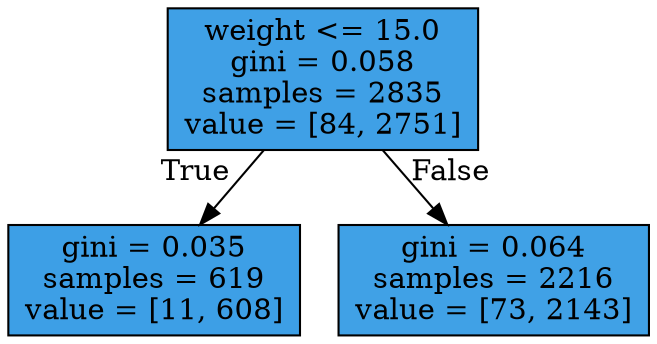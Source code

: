 digraph Tree {
node [shape=box, style="filled", color="black"] ;
0 [label="weight <= 15.0\ngini = 0.058\nsamples = 2835\nvalue = [84, 2751]", fillcolor="#399de5f7"] ;
1 [label="gini = 0.035\nsamples = 619\nvalue = [11, 608]", fillcolor="#399de5fa"] ;
0 -> 1 [labeldistance=2.5, labelangle=45, headlabel="True"] ;
2 [label="gini = 0.064\nsamples = 2216\nvalue = [73, 2143]", fillcolor="#399de5f6"] ;
0 -> 2 [labeldistance=2.5, labelangle=-45, headlabel="False"] ;
}